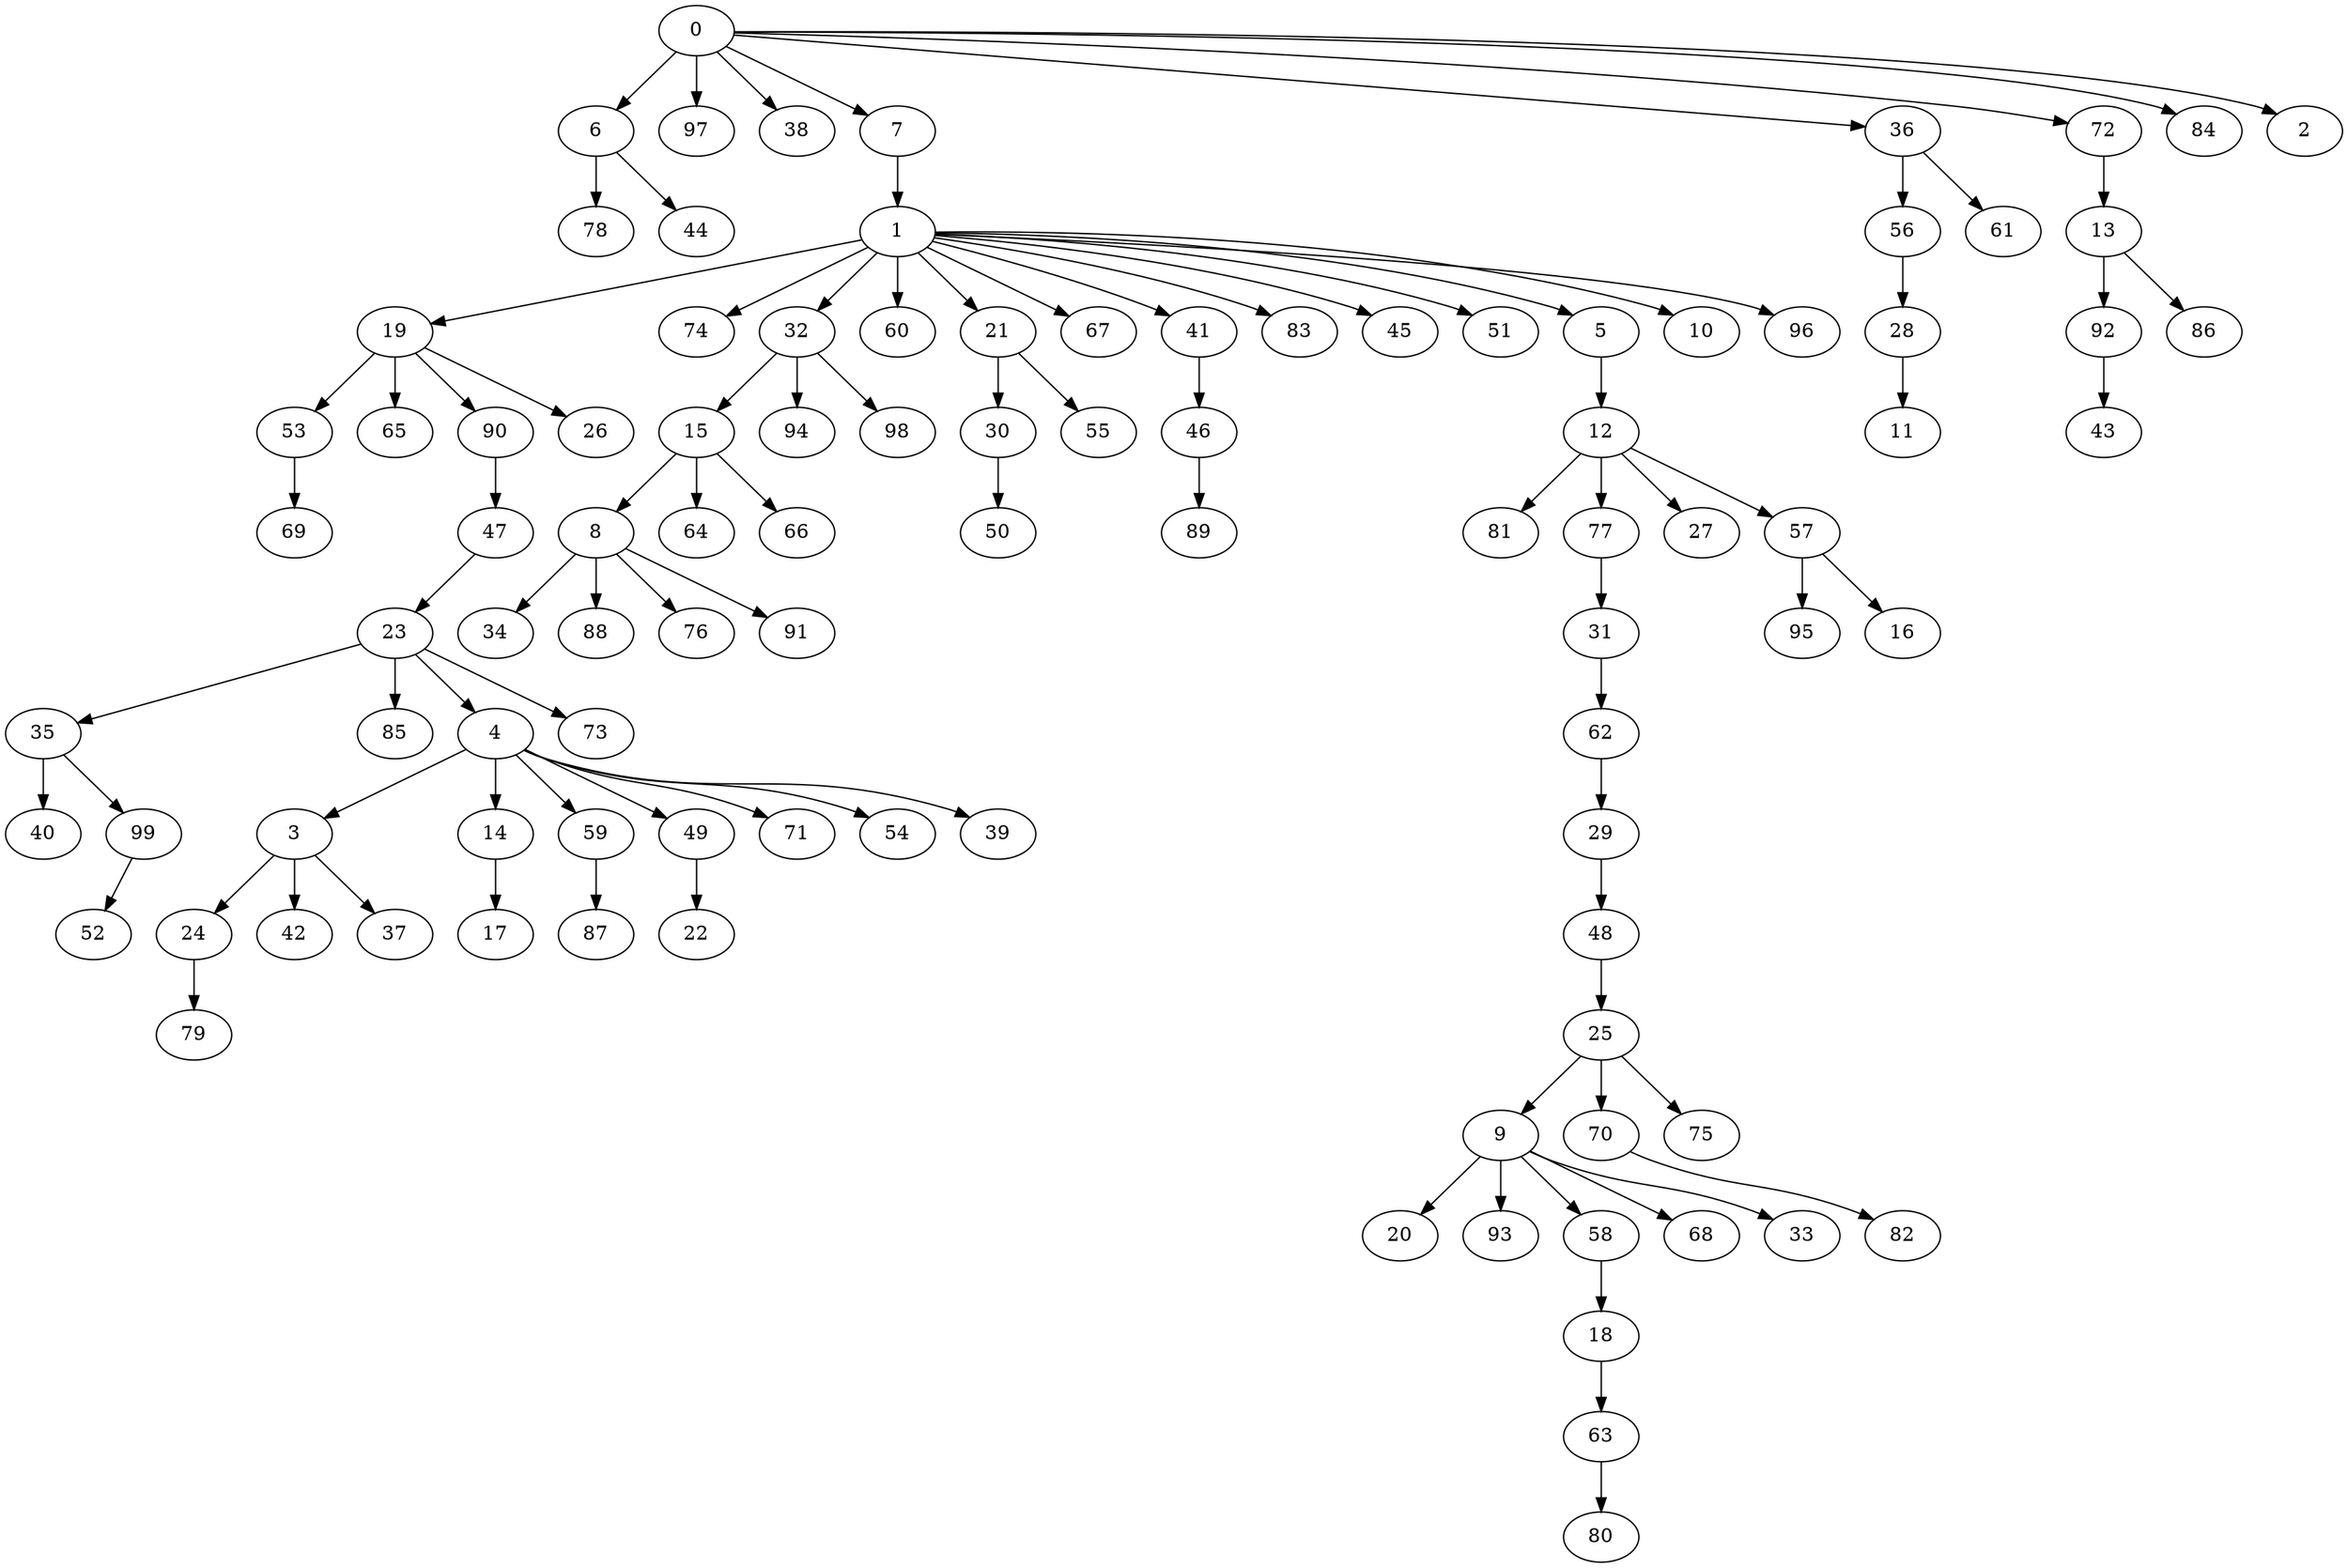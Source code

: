 digraph Dorogovtsev_Mendes_nodes_100_Prim_nodeSource_0 {
"24";
"79";
"3";
"42";
"9";
"20";
"12";
"81";
"35";
"40";
"14";
"17";
"53";
"69";
"19";
"65";
"93";
"59";
"87";
"23";
"85";
"46";
"89";
"6";
"78";
"1";
"74";
"28";
"11";
"92";
"43";
"13";
"70";
"82";
"25";
"63";
"80";
"75";
"18";
"58";
"68";
"33";
"48";
"29";
"62";
"31";
"77";
"0";
"97";
"86";
"49";
"22";
"4";
"38";
"8";
"34";
"73";
"71";
"99";
"52";
"37";
"54";
"39";
"47";
"90";
"26";
"44";
"88";
"15";
"64";
"76";
"66";
"91";
"32";
"94";
"98";
"27";
"60";
"30";
"50";
"21";
"67";
"55";
"41";
"57";
"95";
"83";
"45";
"51";
"16";
"5";
"10";
"96";
"7";
"56";
"36";
"72";
"61";
"84";
"2";
"24" -> "79" [weight=25];
"3" -> "42" [weight=25];
"9" -> "20" [weight=25];
"12" -> "81" [weight=24];
"35" -> "40" [weight=23];
"14" -> "17" [weight=23];
"53" -> "69" [weight=21];
"19" -> "65" [weight=21];
"9" -> "93" [weight=20];
"59" -> "87" [weight=20];
"23" -> "85" [weight=20];
"46" -> "89" [weight=19];
"6" -> "78" [weight=19];
"1" -> "74" [weight=19];
"28" -> "11" [weight=17];
"92" -> "43" [weight=15];
"13" -> "92" [weight=16];
"70" -> "82" [weight=1];
"25" -> "70" [weight=13];
"63" -> "80" [weight=10];
"25" -> "75" [weight=8];
"18" -> "63" [weight=8];
"58" -> "18" [weight=3];
"9" -> "58" [weight=8];
"9" -> "68" [weight=3];
"9" -> "33" [weight=3];
"25" -> "9" [weight=7];
"48" -> "25" [weight=11];
"29" -> "48" [weight=8];
"62" -> "29" [weight=5];
"31" -> "62" [weight=7];
"77" -> "31" [weight=6];
"12" -> "77" [weight=16];
"0" -> "97" [weight=15];
"13" -> "86" [weight=15];
"49" -> "22" [weight=3];
"4" -> "49" [weight=15];
"0" -> "38" [weight=15];
"8" -> "34" [weight=15];
"4" -> "14" [weight=15];
"23" -> "73" [weight=13];
"3" -> "24" [weight=13];
"4" -> "71" [weight=11];
"99" -> "52" [weight=11];
"35" -> "99" [weight=9];
"23" -> "35" [weight=11];
"3" -> "37" [weight=10];
"4" -> "3" [weight=11];
"4" -> "54" [weight=6];
"4" -> "59" [weight=3];
"4" -> "39" [weight=1];
"23" -> "4" [weight=8];
"47" -> "23" [weight=11];
"90" -> "47" [weight=13];
"19" -> "53" [weight=12];
"19" -> "26" [weight=12];
"19" -> "90" [weight=1];
"1" -> "19" [weight=15];
"6" -> "44" [weight=1];
"0" -> "6" [weight=15];
"8" -> "88" [weight=14];
"15" -> "64" [weight=10];
"8" -> "76" [weight=8];
"15" -> "66" [weight=6];
"8" -> "91" [weight=5];
"15" -> "8" [weight=1];
"32" -> "15" [weight=12];
"32" -> "94" [weight=11];
"32" -> "98" [weight=7];
"1" -> "32" [weight=13];
"12" -> "27" [weight=13];
"1" -> "60" [weight=11];
"30" -> "50" [weight=11];
"21" -> "30" [weight=11];
"1" -> "67" [weight=10];
"21" -> "55" [weight=10];
"41" -> "46" [weight=9];
"57" -> "95" [weight=7];
"1" -> "83" [weight=7];
"1" -> "21" [weight=7];
"1" -> "45" [weight=5];
"1" -> "51" [weight=4];
"57" -> "16" [weight=2];
"12" -> "57" [weight=1];
"5" -> "12" [weight=4];
"1" -> "10" [weight=3];
"1" -> "5" [weight=2];
"1" -> "96" [weight=1];
"1" -> "41" [weight=1];
"7" -> "1" [weight=10];
"56" -> "28" [weight=6];
"36" -> "56" [weight=9];
"72" -> "13" [weight=9];
"0" -> "7" [weight=7];
"0" -> "72" [weight=2];
"36" -> "61" [weight=2];
"0" -> "84" [weight=1];
"0" -> "36" [weight=1];
"0" -> "2" [weight=1];
}